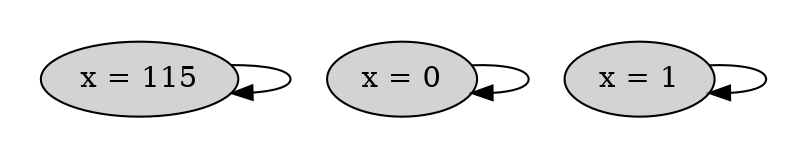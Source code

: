 strict digraph DiskGraph {
nodesep=0.35;
subgraph cluster_graph {
color="white";
-6230161439325923452 [label="x = 1",style = filled]
8132692779957249086 [label="x = 0",style = filled]
-2526422618745281196 [label="x = 115",style = filled]
-6230161439325923452 -> -6230161439325923452 [label="",color="black",fontcolor="black"];
8132692779957249086 -> 8132692779957249086 [label="",color="black",fontcolor="black"];
-2526422618745281196 -> -2526422618745281196 [label="",color="black",fontcolor="black"];
{rank = same; 8132692779957249086;-6230161439325923452;-2526422618745281196;}
}
}